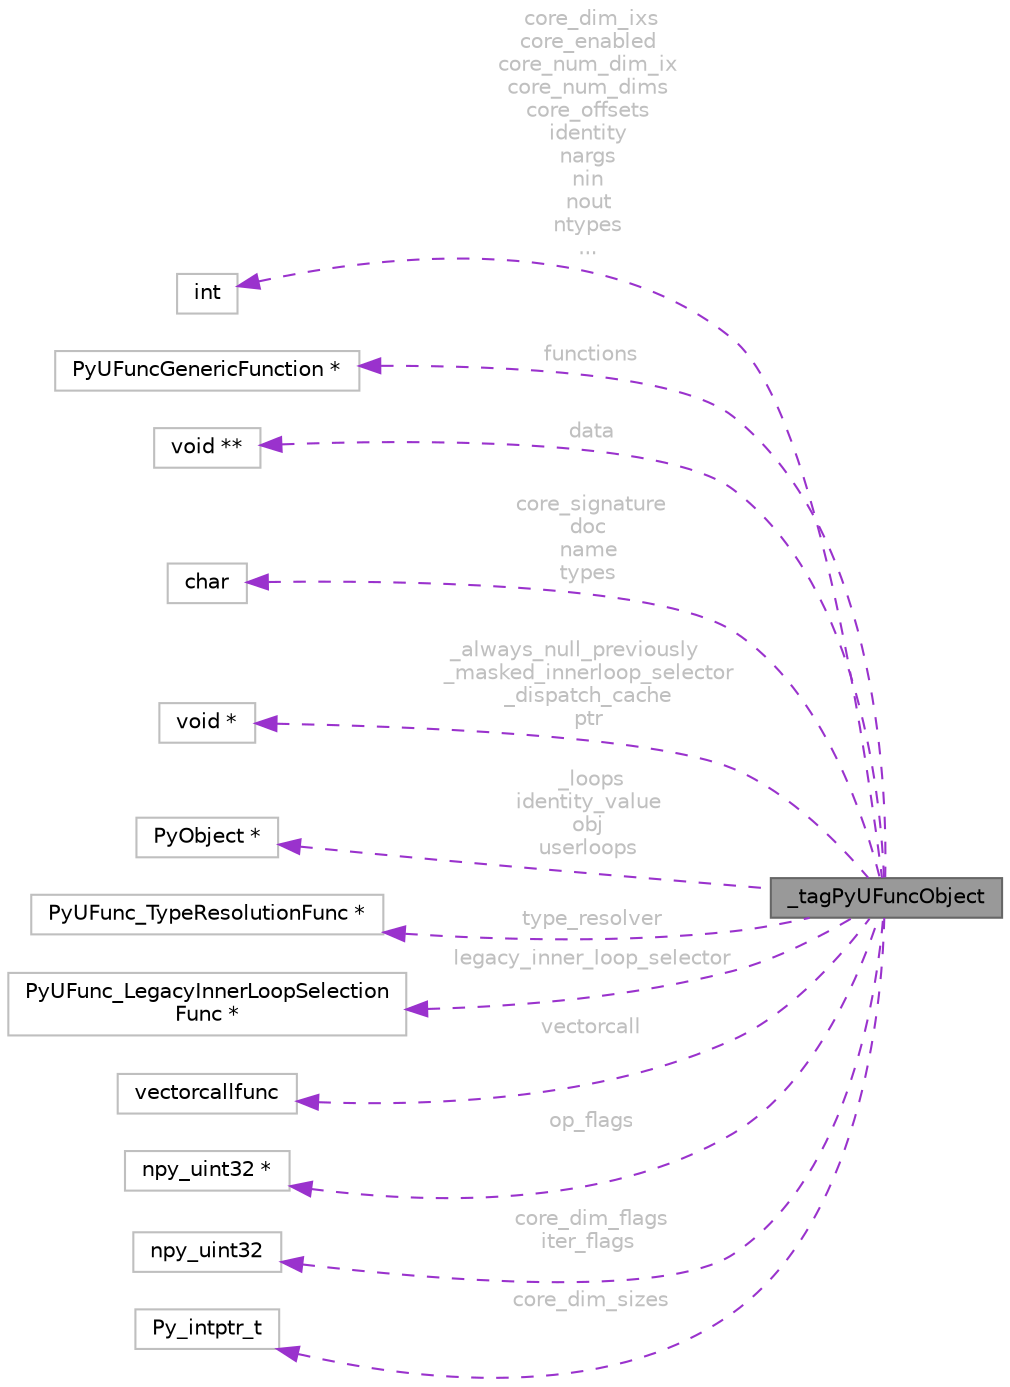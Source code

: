 digraph "_tagPyUFuncObject"
{
 // LATEX_PDF_SIZE
  bgcolor="transparent";
  edge [fontname=Helvetica,fontsize=10,labelfontname=Helvetica,labelfontsize=10];
  node [fontname=Helvetica,fontsize=10,shape=box,height=0.2,width=0.4];
  rankdir="LR";
  Node1 [id="Node000001",label="_tagPyUFuncObject",height=0.2,width=0.4,color="gray40", fillcolor="grey60", style="filled", fontcolor="black",tooltip=" "];
  Node2 -> Node1 [id="edge13_Node000001_Node000002",dir="back",color="darkorchid3",style="dashed",tooltip=" ",label=" core_dim_ixs\ncore_enabled\ncore_num_dim_ix\ncore_num_dims\ncore_offsets\nidentity\nnargs\nnin\nnout\nntypes\n...",fontcolor="grey" ];
  Node2 [id="Node000002",label="int",height=0.2,width=0.4,color="grey75", fillcolor="white", style="filled",tooltip=" "];
  Node3 -> Node1 [id="edge14_Node000001_Node000003",dir="back",color="darkorchid3",style="dashed",tooltip=" ",label=" functions",fontcolor="grey" ];
  Node3 [id="Node000003",label="PyUFuncGenericFunction *",height=0.2,width=0.4,color="grey75", fillcolor="white", style="filled",tooltip=" "];
  Node4 -> Node1 [id="edge15_Node000001_Node000004",dir="back",color="darkorchid3",style="dashed",tooltip=" ",label=" data",fontcolor="grey" ];
  Node4 [id="Node000004",label="void **",height=0.2,width=0.4,color="grey75", fillcolor="white", style="filled",tooltip=" "];
  Node5 -> Node1 [id="edge16_Node000001_Node000005",dir="back",color="darkorchid3",style="dashed",tooltip=" ",label=" core_signature\ndoc\nname\ntypes",fontcolor="grey" ];
  Node5 [id="Node000005",label="char",height=0.2,width=0.4,color="grey75", fillcolor="white", style="filled",tooltip=" "];
  Node6 -> Node1 [id="edge17_Node000001_Node000006",dir="back",color="darkorchid3",style="dashed",tooltip=" ",label=" _always_null_previously\l_masked_innerloop_selector\n_dispatch_cache\nptr",fontcolor="grey" ];
  Node6 [id="Node000006",label="void *",height=0.2,width=0.4,color="grey75", fillcolor="white", style="filled",tooltip=" "];
  Node7 -> Node1 [id="edge18_Node000001_Node000007",dir="back",color="darkorchid3",style="dashed",tooltip=" ",label=" _loops\nidentity_value\nobj\nuserloops",fontcolor="grey" ];
  Node7 [id="Node000007",label="PyObject *",height=0.2,width=0.4,color="grey75", fillcolor="white", style="filled",tooltip=" "];
  Node8 -> Node1 [id="edge19_Node000001_Node000008",dir="back",color="darkorchid3",style="dashed",tooltip=" ",label=" type_resolver",fontcolor="grey" ];
  Node8 [id="Node000008",label="PyUFunc_TypeResolutionFunc *",height=0.2,width=0.4,color="grey75", fillcolor="white", style="filled",tooltip=" "];
  Node9 -> Node1 [id="edge20_Node000001_Node000009",dir="back",color="darkorchid3",style="dashed",tooltip=" ",label=" legacy_inner_loop_selector",fontcolor="grey" ];
  Node9 [id="Node000009",label="PyUFunc_LegacyInnerLoopSelection\lFunc *",height=0.2,width=0.4,color="grey75", fillcolor="white", style="filled",tooltip=" "];
  Node10 -> Node1 [id="edge21_Node000001_Node000010",dir="back",color="darkorchid3",style="dashed",tooltip=" ",label=" vectorcall",fontcolor="grey" ];
  Node10 [id="Node000010",label="vectorcallfunc",height=0.2,width=0.4,color="grey75", fillcolor="white", style="filled",tooltip=" "];
  Node11 -> Node1 [id="edge22_Node000001_Node000011",dir="back",color="darkorchid3",style="dashed",tooltip=" ",label=" op_flags",fontcolor="grey" ];
  Node11 [id="Node000011",label="npy_uint32 *",height=0.2,width=0.4,color="grey75", fillcolor="white", style="filled",tooltip=" "];
  Node12 -> Node1 [id="edge23_Node000001_Node000012",dir="back",color="darkorchid3",style="dashed",tooltip=" ",label=" core_dim_flags\niter_flags",fontcolor="grey" ];
  Node12 [id="Node000012",label="npy_uint32",height=0.2,width=0.4,color="grey75", fillcolor="white", style="filled",tooltip=" "];
  Node13 -> Node1 [id="edge24_Node000001_Node000013",dir="back",color="darkorchid3",style="dashed",tooltip=" ",label=" core_dim_sizes",fontcolor="grey" ];
  Node13 [id="Node000013",label="Py_intptr_t",height=0.2,width=0.4,color="grey75", fillcolor="white", style="filled",tooltip=" "];
}

